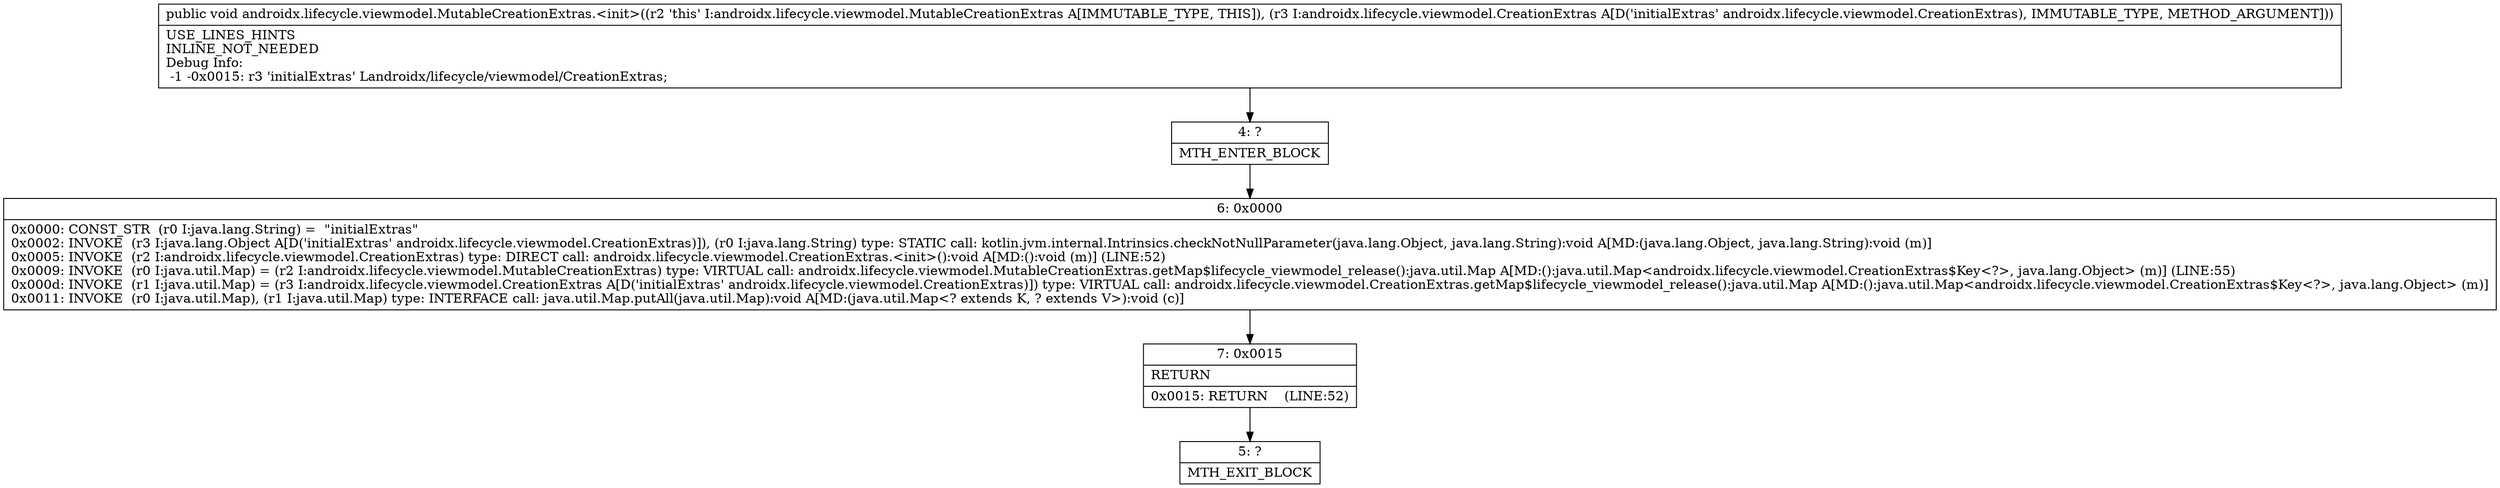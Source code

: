 digraph "CFG forandroidx.lifecycle.viewmodel.MutableCreationExtras.\<init\>(Landroidx\/lifecycle\/viewmodel\/CreationExtras;)V" {
Node_4 [shape=record,label="{4\:\ ?|MTH_ENTER_BLOCK\l}"];
Node_6 [shape=record,label="{6\:\ 0x0000|0x0000: CONST_STR  (r0 I:java.lang.String) =  \"initialExtras\" \l0x0002: INVOKE  (r3 I:java.lang.Object A[D('initialExtras' androidx.lifecycle.viewmodel.CreationExtras)]), (r0 I:java.lang.String) type: STATIC call: kotlin.jvm.internal.Intrinsics.checkNotNullParameter(java.lang.Object, java.lang.String):void A[MD:(java.lang.Object, java.lang.String):void (m)]\l0x0005: INVOKE  (r2 I:androidx.lifecycle.viewmodel.CreationExtras) type: DIRECT call: androidx.lifecycle.viewmodel.CreationExtras.\<init\>():void A[MD:():void (m)] (LINE:52)\l0x0009: INVOKE  (r0 I:java.util.Map) = (r2 I:androidx.lifecycle.viewmodel.MutableCreationExtras) type: VIRTUAL call: androidx.lifecycle.viewmodel.MutableCreationExtras.getMap$lifecycle_viewmodel_release():java.util.Map A[MD:():java.util.Map\<androidx.lifecycle.viewmodel.CreationExtras$Key\<?\>, java.lang.Object\> (m)] (LINE:55)\l0x000d: INVOKE  (r1 I:java.util.Map) = (r3 I:androidx.lifecycle.viewmodel.CreationExtras A[D('initialExtras' androidx.lifecycle.viewmodel.CreationExtras)]) type: VIRTUAL call: androidx.lifecycle.viewmodel.CreationExtras.getMap$lifecycle_viewmodel_release():java.util.Map A[MD:():java.util.Map\<androidx.lifecycle.viewmodel.CreationExtras$Key\<?\>, java.lang.Object\> (m)]\l0x0011: INVOKE  (r0 I:java.util.Map), (r1 I:java.util.Map) type: INTERFACE call: java.util.Map.putAll(java.util.Map):void A[MD:(java.util.Map\<? extends K, ? extends V\>):void (c)]\l}"];
Node_7 [shape=record,label="{7\:\ 0x0015|RETURN\l|0x0015: RETURN    (LINE:52)\l}"];
Node_5 [shape=record,label="{5\:\ ?|MTH_EXIT_BLOCK\l}"];
MethodNode[shape=record,label="{public void androidx.lifecycle.viewmodel.MutableCreationExtras.\<init\>((r2 'this' I:androidx.lifecycle.viewmodel.MutableCreationExtras A[IMMUTABLE_TYPE, THIS]), (r3 I:androidx.lifecycle.viewmodel.CreationExtras A[D('initialExtras' androidx.lifecycle.viewmodel.CreationExtras), IMMUTABLE_TYPE, METHOD_ARGUMENT]))  | USE_LINES_HINTS\lINLINE_NOT_NEEDED\lDebug Info:\l  \-1 \-0x0015: r3 'initialExtras' Landroidx\/lifecycle\/viewmodel\/CreationExtras;\l}"];
MethodNode -> Node_4;Node_4 -> Node_6;
Node_6 -> Node_7;
Node_7 -> Node_5;
}

